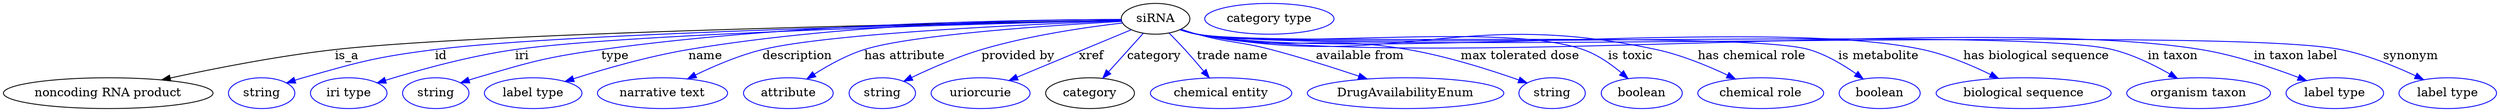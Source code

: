 digraph {
	graph [bb="0,0,2887.1,123"];
	node [label="\N"];
	siRNA	[height=0.5,
		label=siRNA,
		pos="1333.5,105",
		width=1.1013];
	"noncoding RNA product"	[height=0.5,
		pos="121.54,18",
		width=3.3761];
	siRNA -> "noncoding RNA product"	[label=is_a,
		lp="398.54,61.5",
		pos="e,183.57,33.539 1294,103.34 1138,100.61 565.06,89.37 384.54,69 319.35,61.644 246.09,47.199 193.48,35.719"];
	id	[color=blue,
		height=0.5,
		label=string,
		pos="299.54,18",
		width=1.0652];
	siRNA -> id	[color=blue,
		label=id,
		lp="507.54,61.5",
		pos="e,328.54,29.941 1293.8,103.23 1149.9,100.3 656.86,88.994 500.54,69 431.54,60.175 414.46,54.984 347.54,36 344.43,35.119 341.24,34.144 \
338.04,33.12",
		style=solid];
	iri	[color=blue,
		height=0.5,
		label="iri type",
		pos="400.54,18",
		width=1.2277];
	siRNA -> iri	[color=blue,
		label=iri,
		lp="601.54,61.5",
		pos="e,433.55,29.999 1293.7,103.09 1160.3,99.901 730.6,88.34 593.54,69 541,61.586 482.17,45.122 443.43,33.105",
		style=solid];
	type	[color=blue,
		height=0.5,
		label=string,
		pos="501.54,18",
		width=1.0652];
	siRNA -> type	[color=blue,
		label=type,
		lp="708.54,61.5",
		pos="e,530.19,29.989 1293.9,104.18 1193.1,104.13 918.5,100.82 692.54,69 627.52,59.843 611.53,54.534 548.54,36 545.64,35.146 542.65,34.209 \
539.66,33.227",
		style=solid];
	name	[color=blue,
		height=0.5,
		label="label type",
		pos="614.54,18",
		width=1.5707];
	siRNA -> name	[color=blue,
		label=name,
		lp="812.54,61.5",
		pos="e,651.18,31.729 1293.8,104.26 1203.9,104.23 978.09,100.7 792.54,69 746.99,61.217 696.38,46.375 660.8,34.875",
		style=solid];
	description	[color=blue,
		height=0.5,
		label="narrative text",
		pos="764.54,18",
		width=2.0943];
	siRNA -> description	[color=blue,
		label=description,
		lp="919.04,61.5",
		pos="e,793.1,34.761 1294.2,102.67 1198.7,99.164 956.84,88.581 878.54,69 852.06,62.378 823.96,50.118 802.28,39.396",
		style=solid];
	"has attribute"	[color=blue,
		height=0.5,
		label=attribute,
		pos="909.54,18",
		width=1.4443];
	siRNA -> "has attribute"	[color=blue,
		label="has attribute",
		lp="1042.5,61.5",
		pos="e,930.59,34.674 1294.4,102.02 1217.7,97.798 1050.2,86.815 995.54,69 975.45,62.456 954.92,50.747 938.96,40.304",
		style=solid];
	"provided by"	[color=blue,
		height=0.5,
		label=string,
		pos="1017.5,18",
		width=1.0652];
	siRNA -> "provided by"	[color=blue,
		label="provided by",
		lp="1174,61.5",
		pos="e,1042.2,31.918 1295.3,100.16 1254.2,95.4 1187.3,85.777 1131.5,69 1103.7,60.604 1073.5,47.194 1051.3,36.374",
		style=solid];
	xref	[color=blue,
		height=0.5,
		label=uriorcurie,
		pos="1131.5,18",
		width=1.5887];
	siRNA -> xref	[color=blue,
		label=xref,
		lp="1260,61.5",
		pos="e,1164.4,32.831 1305.5,92.181 1271.4,77.841 1213.6,53.523 1174,36.885",
		style=solid];
	category	[height=0.5,
		pos="1258.5,18",
		width=1.4263];
	siRNA -> category	[color=blue,
		label=category,
		lp="1332,61.5",
		pos="e,1273.1,35.496 1319.4,88.012 1308.3,75.352 1292.5,57.467 1279.8,43.076",
		style=solid];
	"trade name"	[color=blue,
		height=0.5,
		label="chemical entity",
		pos="1409.5,18",
		width=2.2748];
	siRNA -> "trade name"	[color=blue,
		label="trade name",
		lp="1422.5,61.5",
		pos="e,1395.8,35.925 1349.4,88.202 1355.2,82.27 1361.7,75.411 1367.5,69 1374.8,60.925 1382.6,51.875 1389.4,43.717",
		style=solid];
	"available from"	[color=blue,
		height=0.5,
		label=DrugAvailabilityEnum,
		pos="1623.5,18",
		width=3.1594];
	siRNA -> "available from"	[color=blue,
		label="available from",
		lp="1571,61.5",
		pos="e,1578.8,34.688 1363,92.852 1369.1,90.757 1375.5,88.694 1381.5,87 1419.1,76.458 1429.8,78.973 1467.5,69 1501.6,59.995 1539.3,47.984 \
1569.1,37.992",
		style=solid];
	"max tolerated dose"	[color=blue,
		height=0.5,
		label=string,
		pos="1793.5,18",
		width=1.0652];
	siRNA -> "max tolerated dose"	[color=blue,
		label="max tolerated dose",
		lp="1756.5,61.5",
		pos="e,1764.8,29.919 1362.1,92.478 1368.4,90.331 1375.1,88.344 1381.5,87 1488.4,64.575 1518.9,87.563 1626.5,69 1671.5,61.236 1721.5,45.254 \
1755,33.439",
		style=solid];
	"is toxic"	[color=blue,
		height=0.5,
		label=boolean,
		pos="1896.5,18",
		width=1.2999];
	siRNA -> "is toxic"	[color=blue,
		label="is toxic",
		lp="1884.5,61.5",
		pos="e,1880.9,35.083 1362.1,92.316 1368.4,90.18 1375.1,88.237 1381.5,87 1479.4,68.157 1735.6,102.29 1829.5,69 1845.7,63.287 1861.1,52.243 \
1873.1,41.985",
		style=solid];
	"has chemical role"	[color=blue,
		height=0.5,
		label="chemical role",
		pos="2034.5,18",
		width=2.022];
	siRNA -> "has chemical role"	[color=blue,
		label="has chemical role",
		lp="2025,61.5",
		pos="e,2005.4,34.638 1361.8,92.372 1368.2,90.203 1375,88.233 1381.5,87 1614.4,42.918 1682.9,119.4 1914.5,69 1943,62.8 1973.3,50.122 1996.4,\
39.085",
		style=solid];
	"is metabolite"	[color=blue,
		height=0.5,
		label=boolean,
		pos="2172.5,18",
		width=1.2999];
	siRNA -> "is metabolite"	[color=blue,
		label="is metabolite",
		lp="2172.5,61.5",
		pos="e,2153.7,34.707 1361.8,92.331 1368.2,90.164 1375,88.206 1381.5,87 1459.1,72.65 2015.9,91.504 2091.5,69 2111,63.209 2130.4,51.457 \
2145.4,40.801",
		style=solid];
	"has biological sequence"	[color=blue,
		height=0.5,
		label="biological sequence",
		pos="2338.5,18",
		width=2.8164];
	siRNA -> "has biological sequence"	[color=blue,
		label="has biological sequence",
		lp="2354,61.5",
		pos="e,2309.3,35.483 1361.8,92.311 1368.2,90.146 1375,88.193 1381.5,87 1565.6,53.332 2040.7,109.07 2223.5,69 2250.3,63.128 2278.6,50.923 \
2300.4,40.043",
		style=solid];
	"in taxon"	[color=blue,
		height=0.5,
		label="organism taxon",
		pos="2541.5,18",
		width=2.3109];
	siRNA -> "in taxon"	[color=blue,
		label="in taxon",
		lp="2511.5,61.5",
		pos="e,2517.1,35.27 1361.8,92.29 1368.2,90.125 1375,88.178 1381.5,87 1497.6,66.045 2328.1,97.292 2442.5,69 2465.8,63.243 2489.9,51.243 \
2508.5,40.443",
		style=solid];
	"in taxon label"	[color=blue,
		height=0.5,
		label="label type",
		pos="2699.5,18",
		width=1.5707];
	siRNA -> "in taxon label"	[color=blue,
		label="in taxon label",
		lp="2654,61.5",
		pos="e,2666.7,32.753 1361.8,92.282 1368.2,90.119 1375,88.174 1381.5,87 1635.9,41.252 2289.5,111.14 2544.5,69 2583.7,62.532 2626.5,48.133 \
2657.2,36.441",
		style=solid];
	synonym	[color=blue,
		height=0.5,
		label="label type",
		pos="2830.5,18",
		width=1.5707];
	siRNA -> synonym	[color=blue,
		label=synonym,
		lp="2787.5,61.5",
		pos="e,2802.4,33.847 1361.8,92.273 1368.2,90.11 1375,88.167 1381.5,87 1526.5,61.078 2562.2,98.025 2706.5,69 2736.9,62.9 2769.2,49.595 \
2793.3,38.243",
		style=solid];
	"named thing_category"	[color=blue,
		height=0.5,
		label="category type",
		pos="1465.5,105",
		width=2.0762];
}
